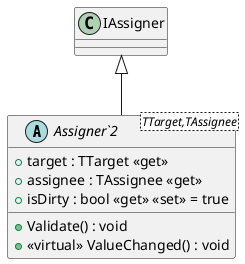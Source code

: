 @startuml
abstract class "Assigner`2"<TTarget,TAssignee> {
    + target : TTarget <<get>>
    + assignee : TAssignee <<get>>
    + isDirty : bool <<get>> <<set>> = true
    + Validate() : void
    + <<virtual>> ValueChanged() : void
}
IAssigner <|-- "Assigner`2"
@enduml
